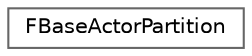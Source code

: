 digraph "Graphical Class Hierarchy"
{
 // INTERACTIVE_SVG=YES
 // LATEX_PDF_SIZE
  bgcolor="transparent";
  edge [fontname=Helvetica,fontsize=10,labelfontname=Helvetica,labelfontsize=10];
  node [fontname=Helvetica,fontsize=10,shape=box,height=0.2,width=0.4];
  rankdir="LR";
  Node0 [id="Node000000",label="FBaseActorPartition",height=0.2,width=0.4,color="grey40", fillcolor="white", style="filled",URL="$d8/d0e/classFBaseActorPartition.html",tooltip="UActorPartitionSubsystem."];
}
